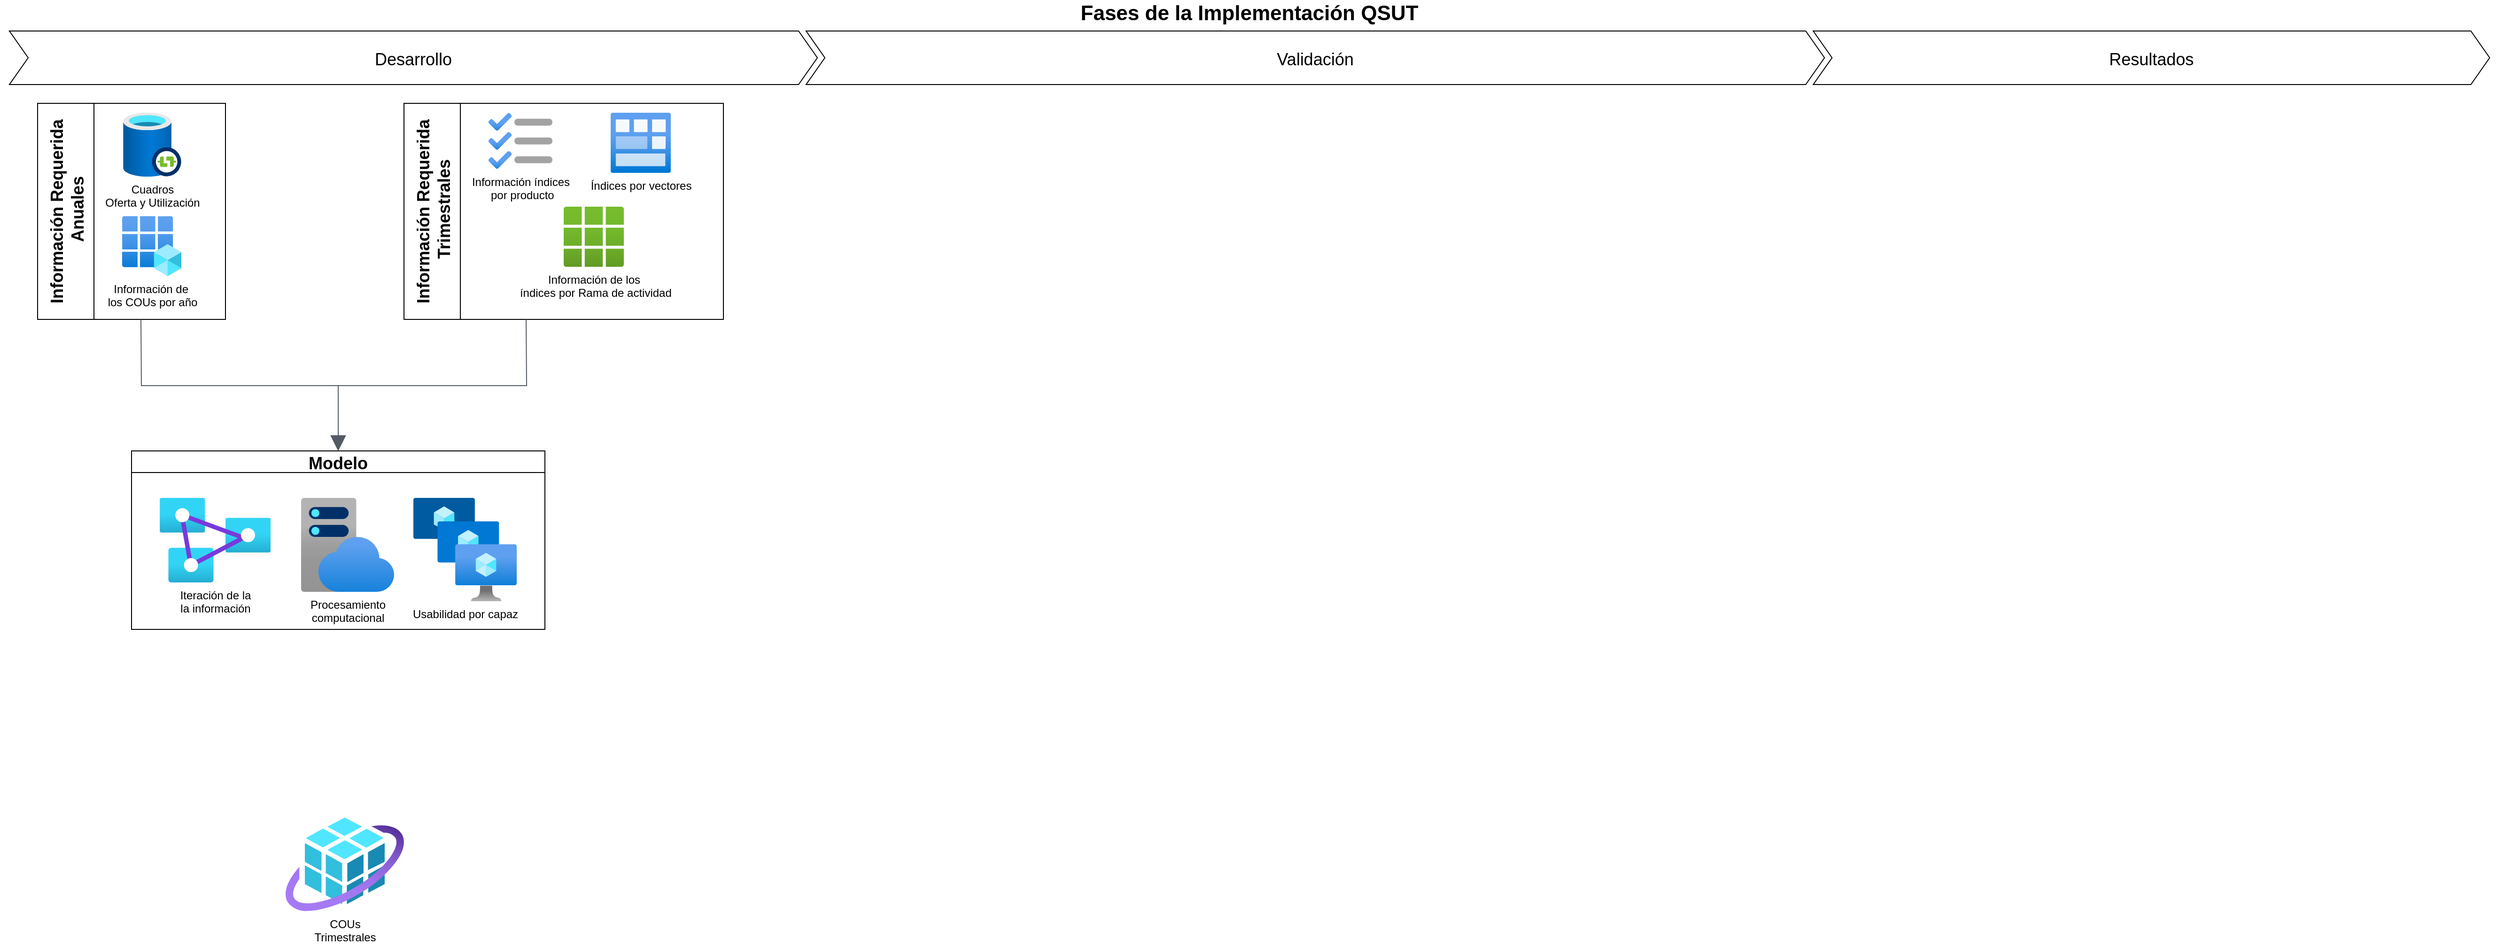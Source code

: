 <mxfile version="15.3.5" type="github">
  <diagram id="l3ixjxKlIyK09c2V6YOD" name="Page-1">
    <mxGraphModel dx="2031" dy="1089" grid="1" gridSize="10" guides="1" tooltips="1" connect="1" arrows="1" fold="1" page="1" pageScale="1" pageWidth="2000" pageHeight="1400" math="0" shadow="0">
      <root>
        <mxCell id="0" />
        <mxCell id="1" parent="0" />
        <mxCell id="pAFh5G8NbjzX1nqVAd2R-1" value="Fases de la Implementación QSUT" style="swimlane;childLayout=stackLayout;horizontal=1;fillColor=none;horizontalStack=1;resizeParent=1;resizeParentMax=0;resizeLast=0;collapsible=0;strokeColor=none;stackBorder=10;stackSpacing=-12;resizable=1;align=center;points=[];fontColor=#000000;hachureGap=4;pointerEvents=0;fontSize=22;" vertex="1" parent="1">
          <mxGeometry x="570" y="140" width="2660" height="100" as="geometry" />
        </mxCell>
        <mxCell id="pAFh5G8NbjzX1nqVAd2R-2" value="Desarrollo" style="shape=step;perimeter=stepPerimeter;fixedSize=1;points=[];fontSize=18;" vertex="1" parent="pAFh5G8NbjzX1nqVAd2R-1">
          <mxGeometry x="10" y="33" width="860" height="57" as="geometry" />
        </mxCell>
        <mxCell id="pAFh5G8NbjzX1nqVAd2R-3" value="Validación" style="shape=step;perimeter=stepPerimeter;fixedSize=1;points=[];fontSize=18;" vertex="1" parent="pAFh5G8NbjzX1nqVAd2R-1">
          <mxGeometry x="858" y="33" width="1084" height="57" as="geometry" />
        </mxCell>
        <mxCell id="pAFh5G8NbjzX1nqVAd2R-4" value="Resultados" style="shape=step;perimeter=stepPerimeter;fixedSize=1;points=[];fontSize=18;" vertex="1" parent="pAFh5G8NbjzX1nqVAd2R-1">
          <mxGeometry x="1930" y="33" width="720" height="57" as="geometry" />
        </mxCell>
        <mxCell id="pAFh5G8NbjzX1nqVAd2R-6" value="Modelo" style="swimlane;hachureGap=4;pointerEvents=0;fontSize=18;" vertex="1" parent="1">
          <mxGeometry x="710" y="620" width="440" height="190" as="geometry" />
        </mxCell>
        <mxCell id="pAFh5G8NbjzX1nqVAd2R-7" value="Iteración de la&lt;br&gt;la información" style="aspect=fixed;html=1;points=[];align=center;image;fontSize=12;image=img/lib/azure2/analytics/Analysis_Services.svg;hachureGap=4;pointerEvents=0;" vertex="1" parent="pAFh5G8NbjzX1nqVAd2R-6">
          <mxGeometry x="30" y="50" width="118.13" height="90" as="geometry" />
        </mxCell>
        <mxCell id="pAFh5G8NbjzX1nqVAd2R-8" value="Procesamiento &lt;br&gt;computacional" style="aspect=fixed;html=1;points=[];align=center;image;fontSize=12;image=img/lib/azure2/app_services/App_Service_Plans.svg;hachureGap=4;pointerEvents=0;" vertex="1" parent="pAFh5G8NbjzX1nqVAd2R-6">
          <mxGeometry x="180" y="50" width="100" height="100" as="geometry" />
        </mxCell>
        <mxCell id="pAFh5G8NbjzX1nqVAd2R-9" value="Usabilidad por capaz" style="aspect=fixed;html=1;points=[];align=center;image;fontSize=12;image=img/lib/azure2/compute/VM_Scale_Sets.svg;hachureGap=4;pointerEvents=0;" vertex="1" parent="pAFh5G8NbjzX1nqVAd2R-6">
          <mxGeometry x="300" y="50" width="110" height="110" as="geometry" />
        </mxCell>
        <mxCell id="pAFh5G8NbjzX1nqVAd2R-11" value="Información Requerida&#xa; Anuales" style="swimlane;horizontal=0;hachureGap=4;pointerEvents=0;fontSize=18;startSize=60;" vertex="1" parent="1">
          <mxGeometry x="610" y="250" width="200" height="230" as="geometry" />
        </mxCell>
        <mxCell id="pAFh5G8NbjzX1nqVAd2R-15" value="Información de&amp;nbsp;&lt;br&gt;los COUs por año" style="aspect=fixed;html=1;points=[];align=center;image;fontSize=12;image=img/lib/azure2/identity/App_Registrations.svg;hachureGap=4;pointerEvents=0;" vertex="1" parent="pAFh5G8NbjzX1nqVAd2R-11">
          <mxGeometry x="90" y="120" width="63" height="64" as="geometry" />
        </mxCell>
        <mxCell id="pAFh5G8NbjzX1nqVAd2R-16" value="Cuadros &lt;br&gt;Oferta y Utilización" style="aspect=fixed;html=1;points=[];align=center;image;fontSize=12;image=img/lib/azure2/databases/SSIS_Lift_And_Shift_IR.svg;hachureGap=4;pointerEvents=0;" vertex="1" parent="pAFh5G8NbjzX1nqVAd2R-11">
          <mxGeometry x="91" y="10" width="62" height="68" as="geometry" />
        </mxCell>
        <mxCell id="pAFh5G8NbjzX1nqVAd2R-12" value="Información Requerida&#xa; Trimestrales" style="swimlane;horizontal=0;hachureGap=4;pointerEvents=0;fontSize=18;startSize=60;" vertex="1" parent="1">
          <mxGeometry x="1000" y="250" width="340" height="230" as="geometry" />
        </mxCell>
        <mxCell id="pAFh5G8NbjzX1nqVAd2R-17" value="Información de los&lt;br&gt;&amp;nbsp;índices por Rama de actividad" style="aspect=fixed;html=1;points=[];align=center;image;fontSize=12;image=img/lib/azure2/general/All_Resources.svg;hachureGap=4;pointerEvents=0;" vertex="1" parent="pAFh5G8NbjzX1nqVAd2R-12">
          <mxGeometry x="170" y="110" width="64" height="64" as="geometry" />
        </mxCell>
        <mxCell id="pAFh5G8NbjzX1nqVAd2R-18" value="Información índices&lt;br&gt;&amp;nbsp;por producto" style="aspect=fixed;html=1;points=[];align=center;image;fontSize=12;image=img/lib/azure2/general/Backlog.svg;hachureGap=4;pointerEvents=0;" vertex="1" parent="pAFh5G8NbjzX1nqVAd2R-12">
          <mxGeometry x="90" y="10" width="68" height="60" as="geometry" />
        </mxCell>
        <mxCell id="pAFh5G8NbjzX1nqVAd2R-21" value="Índices por vectores" style="aspect=fixed;html=1;points=[];align=center;image;fontSize=12;image=img/lib/azure2/general/Module.svg;hachureGap=4;pointerEvents=0;" vertex="1" parent="pAFh5G8NbjzX1nqVAd2R-12">
          <mxGeometry x="220" y="10" width="64" height="64" as="geometry" />
        </mxCell>
        <mxCell id="pAFh5G8NbjzX1nqVAd2R-13" value="" style="edgeStyle=orthogonalEdgeStyle;html=1;endArrow=none;elbow=vertical;startArrow=block;startFill=1;strokeColor=#545B64;rounded=0;startSize=14;endSize=14;sourcePerimeterSpacing=8;targetPerimeterSpacing=8;fontSize=18;exitX=0.5;exitY=0;exitDx=0;exitDy=0;" edge="1" parent="1" source="pAFh5G8NbjzX1nqVAd2R-6">
          <mxGeometry width="100" relative="1" as="geometry">
            <mxPoint x="1190" y="560" as="sourcePoint" />
            <mxPoint x="720" y="480" as="targetPoint" />
          </mxGeometry>
        </mxCell>
        <mxCell id="pAFh5G8NbjzX1nqVAd2R-14" value="" style="edgeStyle=orthogonalEdgeStyle;html=1;endArrow=none;elbow=vertical;startArrow=block;startFill=1;strokeColor=#545B64;rounded=0;startSize=14;endSize=14;sourcePerimeterSpacing=8;targetPerimeterSpacing=8;fontSize=18;exitX=0.5;exitY=0;exitDx=0;exitDy=0;" edge="1" parent="1" source="pAFh5G8NbjzX1nqVAd2R-6">
          <mxGeometry width="100" relative="1" as="geometry">
            <mxPoint x="1030" y="520" as="sourcePoint" />
            <mxPoint x="1130" y="480" as="targetPoint" />
          </mxGeometry>
        </mxCell>
        <mxCell id="pAFh5G8NbjzX1nqVAd2R-20" value="COUs &lt;br&gt;Trimestrales" style="aspect=fixed;html=1;points=[];align=center;image;fontSize=12;image=img/lib/azure2/management_governance/Managed_Applications_Center.svg;hachureGap=4;pointerEvents=0;" vertex="1" parent="1">
          <mxGeometry x="874" y="1010" width="125.93" height="100" as="geometry" />
        </mxCell>
      </root>
    </mxGraphModel>
  </diagram>
</mxfile>
